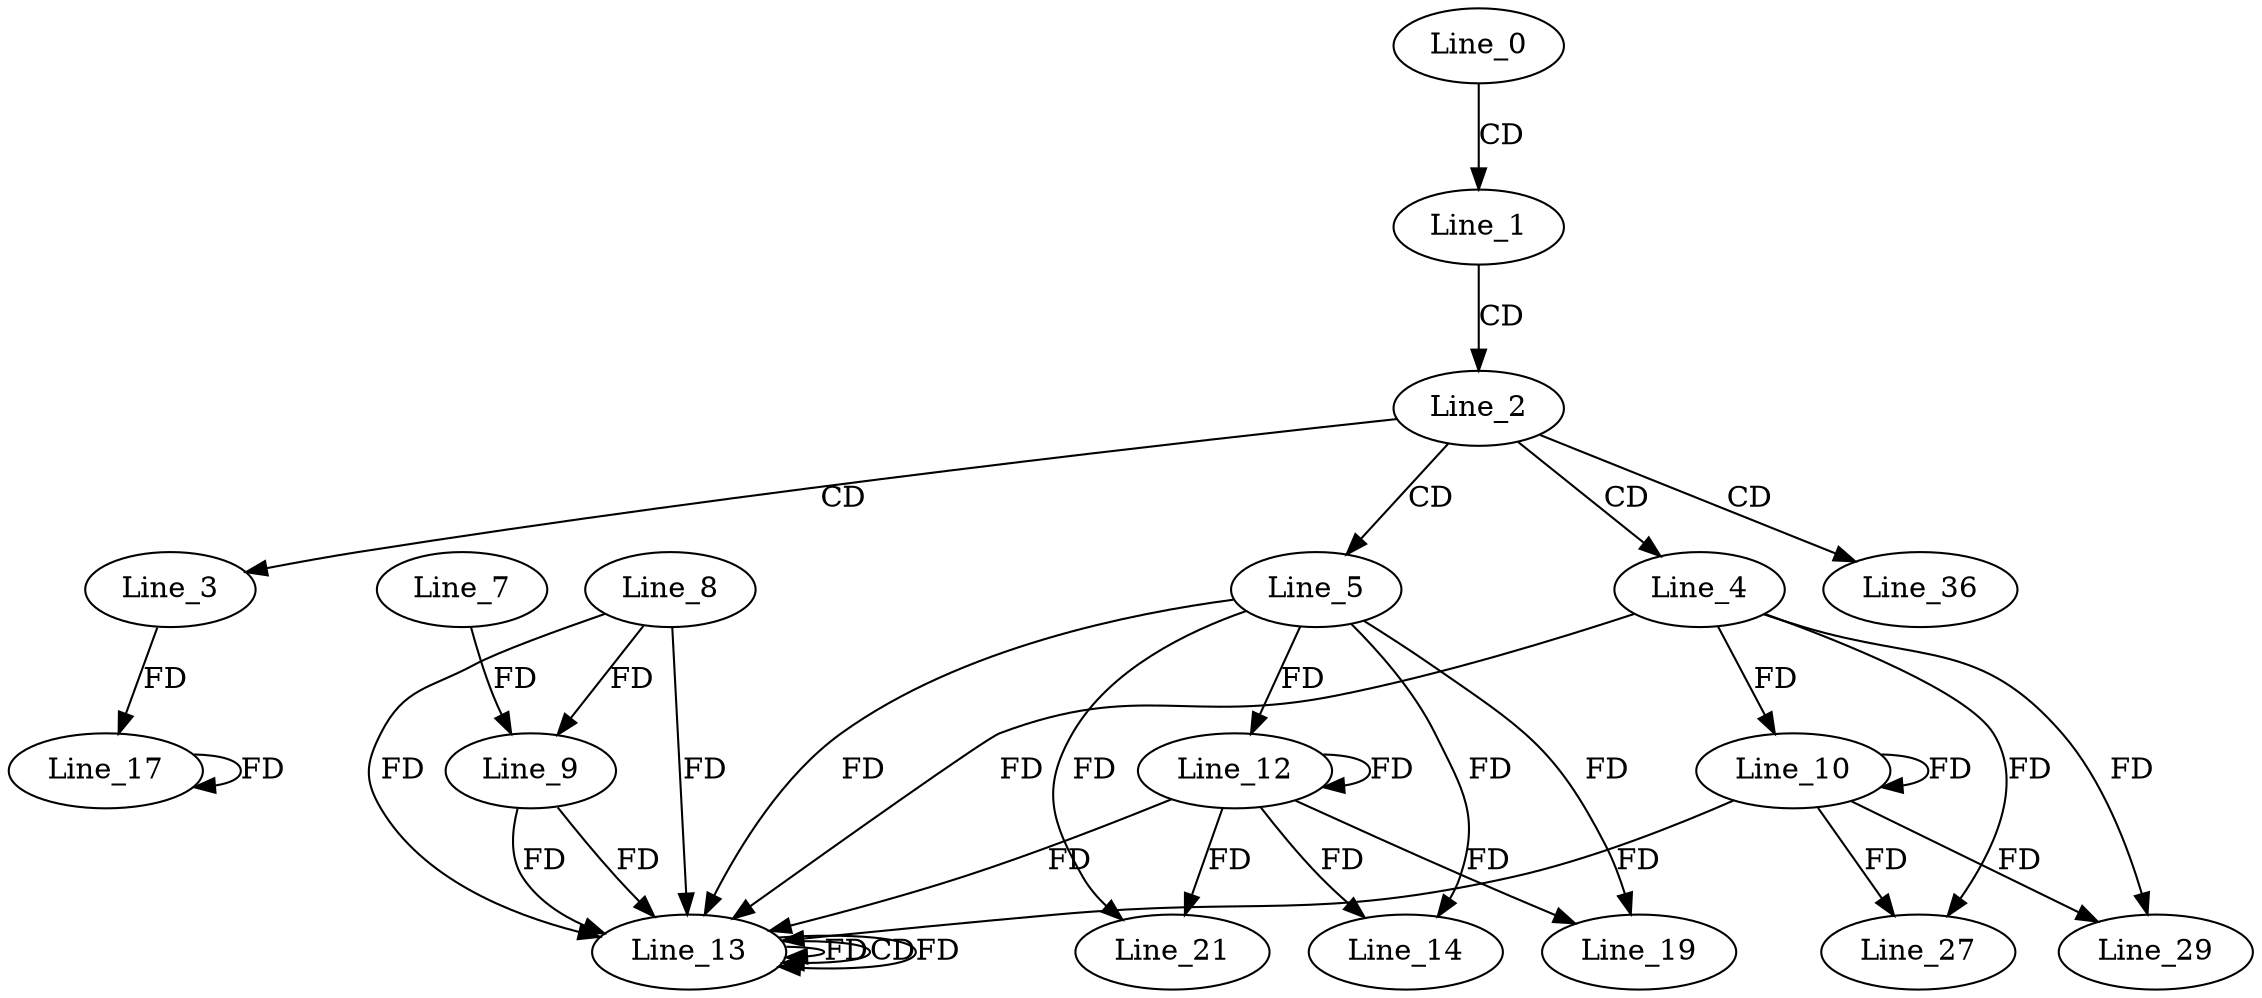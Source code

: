 digraph G {
  Line_0;
  Line_1;
  Line_2;
  Line_3;
  Line_4;
  Line_5;
  Line_8;
  Line_9;
  Line_7;
  Line_9;
  Line_10;
  Line_12;
  Line_13;
  Line_13;
  Line_9;
  Line_13;
  Line_13;
  Line_14;
  Line_17;
  Line_19;
  Line_21;
  Line_27;
  Line_29;
  Line_36;
  Line_0 -> Line_1 [ label="CD" ];
  Line_1 -> Line_2 [ label="CD" ];
  Line_2 -> Line_3 [ label="CD" ];
  Line_2 -> Line_4 [ label="CD" ];
  Line_2 -> Line_5 [ label="CD" ];
  Line_8 -> Line_9 [ label="FD" ];
  Line_7 -> Line_9 [ label="FD" ];
  Line_4 -> Line_10 [ label="FD" ];
  Line_10 -> Line_10 [ label="FD" ];
  Line_5 -> Line_12 [ label="FD" ];
  Line_12 -> Line_12 [ label="FD" ];
  Line_13 -> Line_13 [ label="FD" ];
  Line_8 -> Line_13 [ label="FD" ];
  Line_4 -> Line_13 [ label="FD" ];
  Line_10 -> Line_13 [ label="FD" ];
  Line_9 -> Line_13 [ label="FD" ];
  Line_13 -> Line_13 [ label="CD" ];
  Line_5 -> Line_13 [ label="FD" ];
  Line_12 -> Line_13 [ label="FD" ];
  Line_9 -> Line_13 [ label="FD" ];
  Line_13 -> Line_13 [ label="FD" ];
  Line_8 -> Line_13 [ label="FD" ];
  Line_5 -> Line_14 [ label="FD" ];
  Line_12 -> Line_14 [ label="FD" ];
  Line_3 -> Line_17 [ label="FD" ];
  Line_17 -> Line_17 [ label="FD" ];
  Line_5 -> Line_19 [ label="FD" ];
  Line_12 -> Line_19 [ label="FD" ];
  Line_5 -> Line_21 [ label="FD" ];
  Line_12 -> Line_21 [ label="FD" ];
  Line_4 -> Line_27 [ label="FD" ];
  Line_10 -> Line_27 [ label="FD" ];
  Line_4 -> Line_29 [ label="FD" ];
  Line_10 -> Line_29 [ label="FD" ];
  Line_2 -> Line_36 [ label="CD" ];
}
